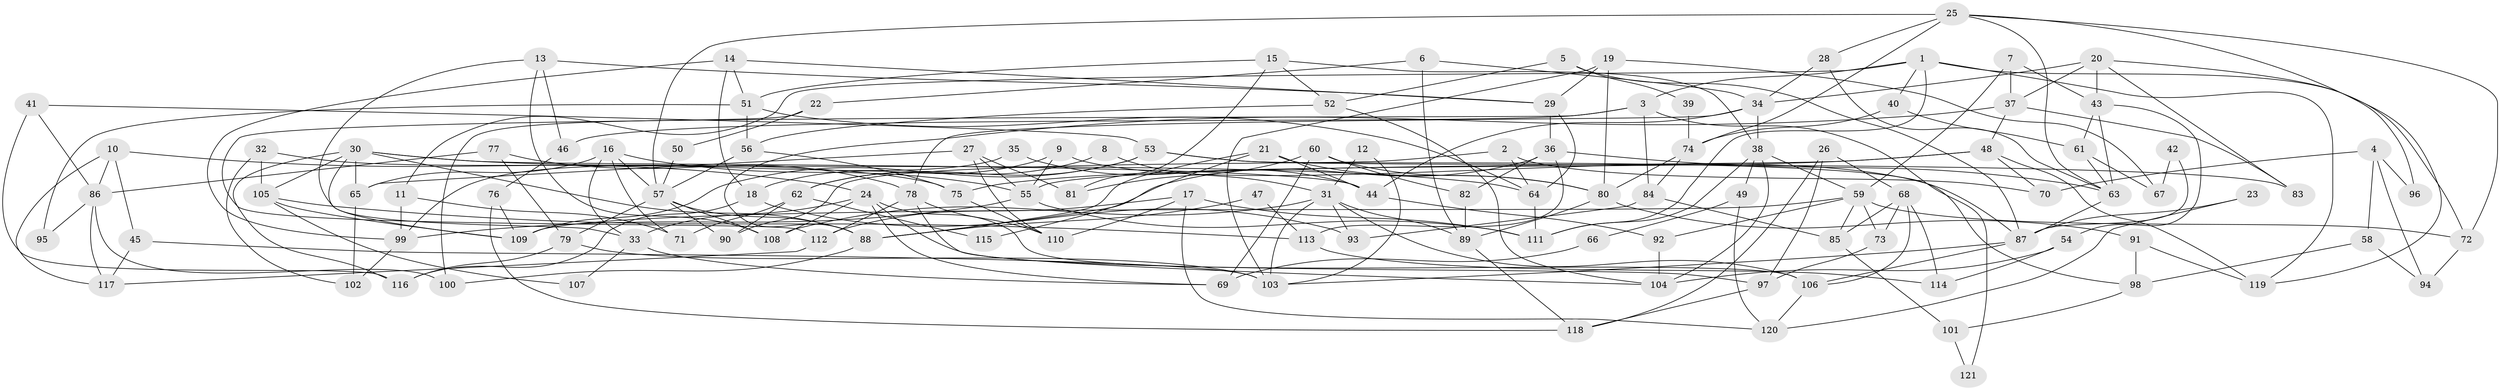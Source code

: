 // coarse degree distribution, {8: 0.05263157894736842, 4: 0.21052631578947367, 7: 0.10526315789473684, 3: 0.06578947368421052, 6: 0.13157894736842105, 5: 0.2894736842105263, 2: 0.10526315789473684, 9: 0.013157894736842105, 10: 0.02631578947368421}
// Generated by graph-tools (version 1.1) at 2025/23/03/03/25 07:23:58]
// undirected, 121 vertices, 242 edges
graph export_dot {
graph [start="1"]
  node [color=gray90,style=filled];
  1;
  2;
  3;
  4;
  5;
  6;
  7;
  8;
  9;
  10;
  11;
  12;
  13;
  14;
  15;
  16;
  17;
  18;
  19;
  20;
  21;
  22;
  23;
  24;
  25;
  26;
  27;
  28;
  29;
  30;
  31;
  32;
  33;
  34;
  35;
  36;
  37;
  38;
  39;
  40;
  41;
  42;
  43;
  44;
  45;
  46;
  47;
  48;
  49;
  50;
  51;
  52;
  53;
  54;
  55;
  56;
  57;
  58;
  59;
  60;
  61;
  62;
  63;
  64;
  65;
  66;
  67;
  68;
  69;
  70;
  71;
  72;
  73;
  74;
  75;
  76;
  77;
  78;
  79;
  80;
  81;
  82;
  83;
  84;
  85;
  86;
  87;
  88;
  89;
  90;
  91;
  92;
  93;
  94;
  95;
  96;
  97;
  98;
  99;
  100;
  101;
  102;
  103;
  104;
  105;
  106;
  107;
  108;
  109;
  110;
  111;
  112;
  113;
  114;
  115;
  116;
  117;
  118;
  119;
  120;
  121;
  1 -- 119;
  1 -- 3;
  1 -- 11;
  1 -- 40;
  1 -- 72;
  1 -- 111;
  2 -- 64;
  2 -- 90;
  2 -- 70;
  3 -- 84;
  3 -- 112;
  3 -- 46;
  3 -- 121;
  4 -- 70;
  4 -- 94;
  4 -- 58;
  4 -- 96;
  5 -- 87;
  5 -- 52;
  5 -- 39;
  6 -- 34;
  6 -- 89;
  6 -- 22;
  7 -- 37;
  7 -- 59;
  7 -- 43;
  8 -- 31;
  8 -- 62;
  9 -- 55;
  9 -- 18;
  9 -- 87;
  10 -- 24;
  10 -- 45;
  10 -- 86;
  10 -- 117;
  11 -- 99;
  11 -- 71;
  12 -- 103;
  12 -- 31;
  13 -- 108;
  13 -- 46;
  13 -- 29;
  13 -- 33;
  14 -- 51;
  14 -- 99;
  14 -- 18;
  14 -- 29;
  15 -- 51;
  15 -- 38;
  15 -- 52;
  15 -- 81;
  16 -- 57;
  16 -- 33;
  16 -- 55;
  16 -- 65;
  16 -- 71;
  17 -- 110;
  17 -- 111;
  17 -- 112;
  17 -- 120;
  18 -- 93;
  18 -- 116;
  19 -- 103;
  19 -- 29;
  19 -- 67;
  19 -- 80;
  20 -- 43;
  20 -- 34;
  20 -- 37;
  20 -- 83;
  20 -- 119;
  21 -- 44;
  21 -- 80;
  21 -- 88;
  21 -- 115;
  22 -- 100;
  22 -- 50;
  23 -- 87;
  23 -- 120;
  24 -- 33;
  24 -- 106;
  24 -- 69;
  24 -- 97;
  24 -- 108;
  25 -- 28;
  25 -- 72;
  25 -- 57;
  25 -- 63;
  25 -- 74;
  25 -- 96;
  26 -- 97;
  26 -- 68;
  26 -- 118;
  27 -- 110;
  27 -- 55;
  27 -- 65;
  27 -- 81;
  28 -- 63;
  28 -- 34;
  29 -- 36;
  29 -- 64;
  30 -- 65;
  30 -- 88;
  30 -- 44;
  30 -- 64;
  30 -- 105;
  30 -- 109;
  30 -- 116;
  31 -- 103;
  31 -- 108;
  31 -- 89;
  31 -- 93;
  31 -- 106;
  32 -- 75;
  32 -- 105;
  32 -- 102;
  33 -- 69;
  33 -- 107;
  34 -- 78;
  34 -- 44;
  34 -- 38;
  35 -- 99;
  35 -- 44;
  36 -- 82;
  36 -- 63;
  36 -- 88;
  36 -- 113;
  37 -- 88;
  37 -- 48;
  37 -- 83;
  38 -- 111;
  38 -- 49;
  38 -- 59;
  38 -- 104;
  39 -- 74;
  40 -- 61;
  40 -- 74;
  41 -- 53;
  41 -- 116;
  41 -- 86;
  42 -- 67;
  42 -- 87;
  43 -- 63;
  43 -- 54;
  43 -- 61;
  44 -- 92;
  45 -- 117;
  45 -- 103;
  46 -- 76;
  47 -- 113;
  47 -- 88;
  48 -- 55;
  48 -- 70;
  48 -- 75;
  48 -- 119;
  49 -- 120;
  49 -- 66;
  50 -- 57;
  51 -- 64;
  51 -- 56;
  51 -- 95;
  52 -- 104;
  52 -- 56;
  53 -- 83;
  53 -- 109;
  53 -- 62;
  53 -- 98;
  54 -- 104;
  54 -- 114;
  55 -- 111;
  55 -- 99;
  56 -- 57;
  56 -- 75;
  57 -- 88;
  57 -- 79;
  57 -- 90;
  57 -- 108;
  58 -- 98;
  58 -- 94;
  59 -- 73;
  59 -- 72;
  59 -- 85;
  59 -- 92;
  59 -- 109;
  60 -- 80;
  60 -- 81;
  60 -- 69;
  60 -- 82;
  61 -- 63;
  61 -- 67;
  62 -- 71;
  62 -- 90;
  62 -- 115;
  63 -- 87;
  64 -- 111;
  65 -- 102;
  66 -- 69;
  68 -- 106;
  68 -- 114;
  68 -- 73;
  68 -- 85;
  72 -- 94;
  73 -- 97;
  74 -- 80;
  74 -- 84;
  75 -- 110;
  76 -- 118;
  76 -- 109;
  77 -- 79;
  77 -- 86;
  77 -- 78;
  78 -- 112;
  78 -- 104;
  78 -- 110;
  79 -- 116;
  79 -- 103;
  80 -- 89;
  80 -- 91;
  82 -- 89;
  84 -- 85;
  84 -- 93;
  85 -- 101;
  86 -- 95;
  86 -- 100;
  86 -- 117;
  87 -- 103;
  87 -- 106;
  88 -- 100;
  89 -- 118;
  91 -- 119;
  91 -- 98;
  92 -- 104;
  97 -- 118;
  98 -- 101;
  99 -- 102;
  101 -- 121;
  105 -- 109;
  105 -- 107;
  105 -- 113;
  106 -- 120;
  112 -- 117;
  113 -- 114;
}
